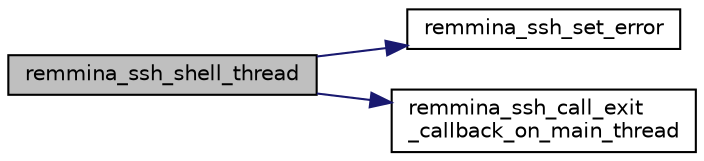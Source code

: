 digraph "remmina_ssh_shell_thread"
{
  edge [fontname="Helvetica",fontsize="10",labelfontname="Helvetica",labelfontsize="10"];
  node [fontname="Helvetica",fontsize="10",shape=record];
  rankdir="LR";
  Node755 [label="remmina_ssh_shell_thread",height=0.2,width=0.4,color="black", fillcolor="grey75", style="filled", fontcolor="black"];
  Node755 -> Node756 [color="midnightblue",fontsize="10",style="solid",fontname="Helvetica"];
  Node756 [label="remmina_ssh_set_error",height=0.2,width=0.4,color="black", fillcolor="white", style="filled",URL="$remmina__ssh_8c.html#abc556f0a4335083436f6e19c204fa553"];
  Node755 -> Node757 [color="midnightblue",fontsize="10",style="solid",fontname="Helvetica"];
  Node757 [label="remmina_ssh_call_exit\l_callback_on_main_thread",height=0.2,width=0.4,color="black", fillcolor="white", style="filled",URL="$remmina__ssh_8c.html#a99b659d38f12972157594e24d0f97a94"];
}
